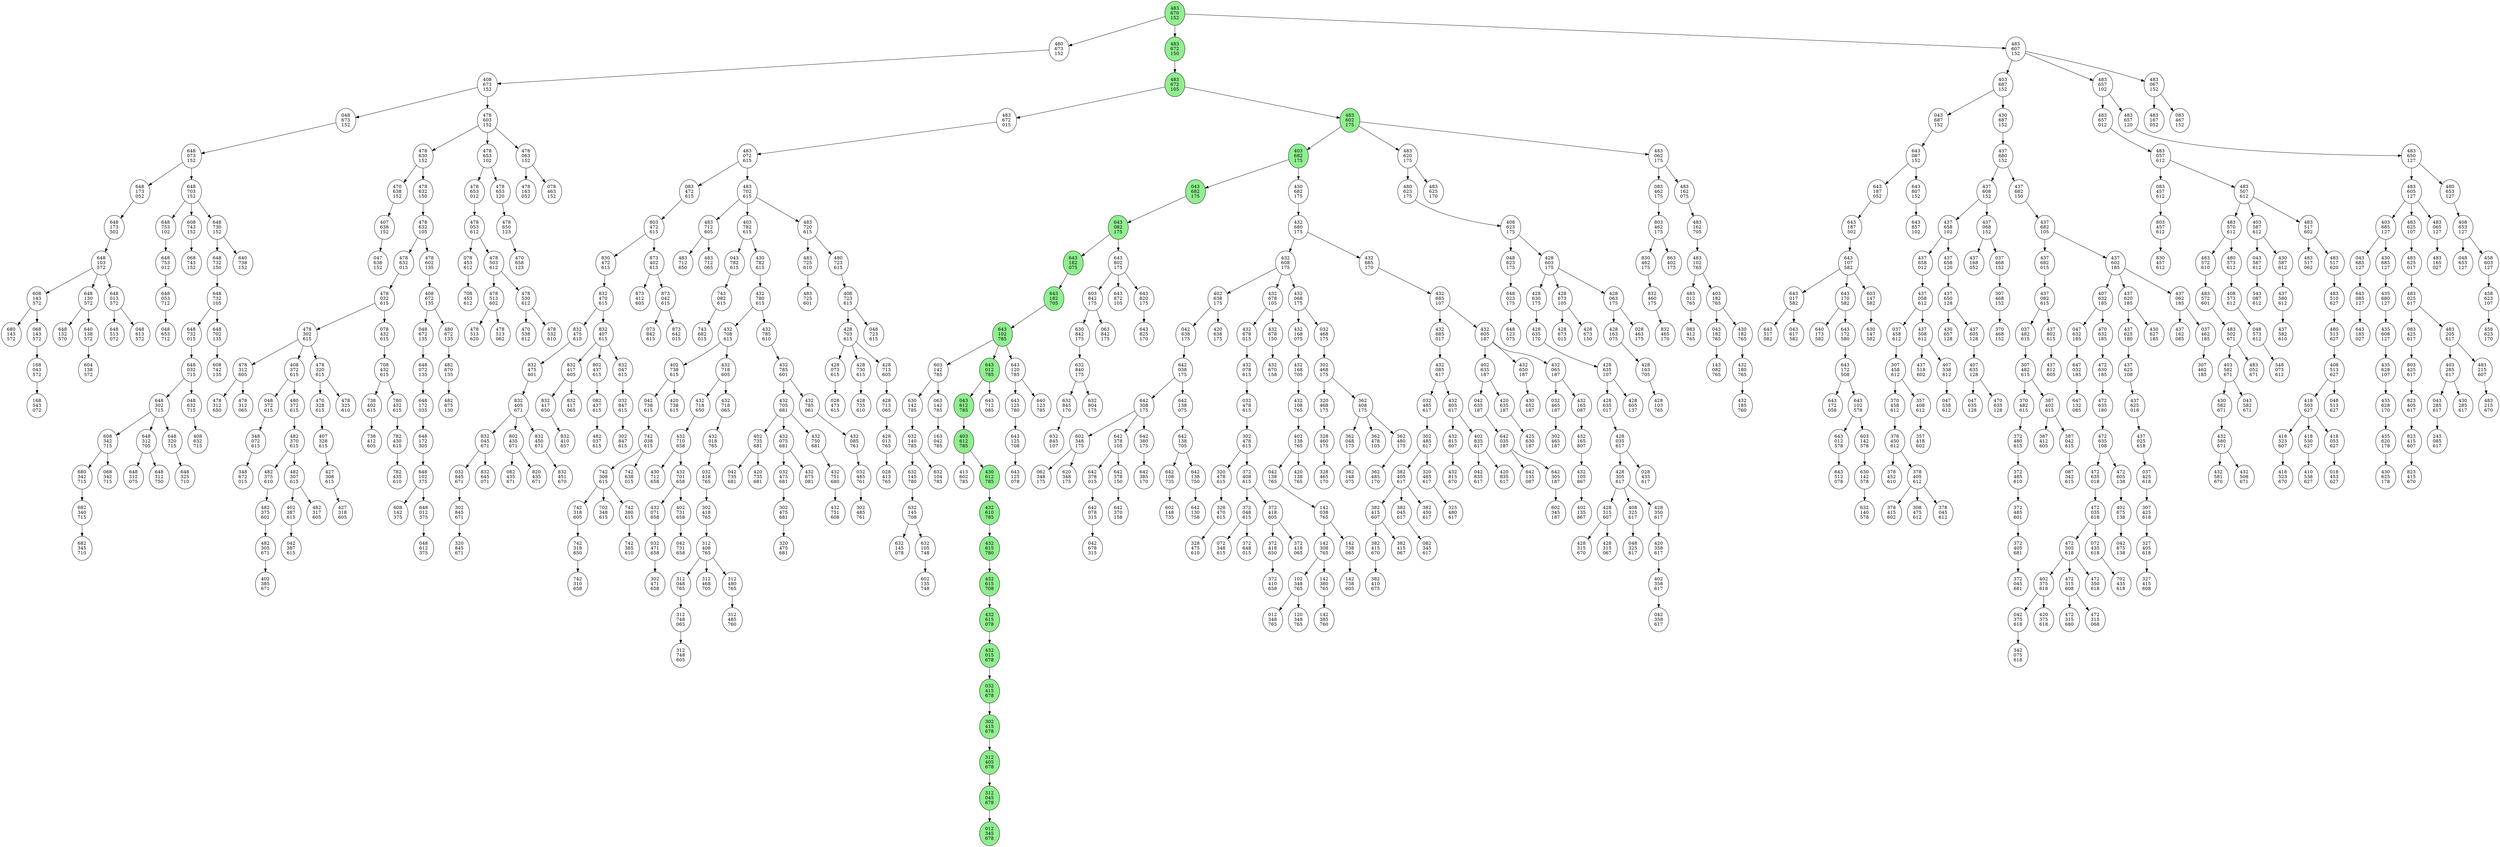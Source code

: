 digraph {
	"483
670
152
" -> "480
673
152
"
	"483
670
152
" -> "483
672
150
"
	"480
673
152
" -> "408
673
152
"
	"483
672
150
" -> "483
672
105
"
	"408
673
152
" -> "048
673
152
"
	"483
672
105
" -> "483
672
015
"
	"483
672
105
" -> "483
602
175
"
	"483
672
015
" -> "483
072
615
"
	"483
602
175
" -> "403
682
175
"
	"483
072
615
" -> "083
472
615
"
	"403
682
175
" -> "043
682
175
"
	"403
682
175
" -> "430
682
175
"
	"430
682
175
" -> "432
680
175
"
	"432
680
175
" -> "432
608
175
"
	"432
680
175
" -> "432
685
170
"
	"432
608
175
" -> "402
638
175
"
	"402
638
175
" -> "042
638
175
"
	"043
682
175
" -> "643
082
175
"
	"432
685
170
" -> "432
685
107
"
	"402
638
175
" -> "420
638
175
"
	"042
638
175
" -> "642
038
175
"
	"643
082
175
" -> "643
182
075
"
	"432
685
107
" -> "432
685
017
"
	"432
685
107
" -> "432
605
187
"
	"642
038
175
" -> "642
308
175
"
	"642
038
175
" -> "642
138
075
"
	"432
685
017
" -> "432
085
617
"
	"432
605
187
" -> "402
635
187
"
	"048
673
152
" -> "648
073
152
"
	"408
673
152
" -> "478
603
152
"
	"432
085
617
" -> "032
485
617
"
	"648
073
152
" -> "648
173
052
"
	"478
603
152
" -> "478
630
152
"
	"478
603
152
" -> "478
653
102
"
	"032
485
617
" -> "302
485
617
"
	"478
630
152
" -> "470
638
152
"
	"478
630
152
" -> "478
632
150
"
	"478
653
102
" -> "478
653
012
"
	"478
632
150
" -> "478
632
105
"
	"478
653
012
" -> "478
053
612
"
	"478
632
105
" -> "478
632
015
"
	"478
053
612
" -> "078
453
612
"
	"478
632
015
" -> "478
032
615
"
	"483
072
615
" -> "483
702
615
"
	"478
032
615
" -> "478
302
615
"
	"478
032
615
" -> "078
432
615
"
	"483
702
615
" -> "483
712
605
"
	"478
302
615
" -> "478
312
605
"
	"083
472
615
" -> "803
472
615
"
	"432
608
175
" -> "432
678
105
"
	"432
608
175
" -> "432
068
175
"
	"402
635
187
" -> "042
635
187
"
	"483
602
175
" -> "483
620
175
"
	"432
068
175
" -> "432
168
075
"
	"483
670
152
" -> "483
607
152
"
	"483
620
175
" -> "480
623
175
"
	"483
620
175
" -> "483
625
170
"
	"483
607
152
" -> "403
687
152
"
	"483
607
152
" -> "483
657
102
"
	"480
623
175
" -> "408
623
175
"
	"403
687
152
" -> "043
687
152
"
	"403
687
152
" -> "430
687
152
"
	"483
657
102
" -> "483
657
012
"
	"408
623
175
" -> "048
623
175
"
	"408
623
175
" -> "428
603
175
"
	"483
657
012
" -> "483
057
612
"
	"642
308
175
" -> "602
348
175
"
	"483
057
612
" -> "083
457
612
"
	"428
603
175
" -> "428
630
175
"
	"432
678
105
" -> "432
678
015
"
	"428
630
175
" -> "428
635
170
"
	"432
678
015
" -> "432
078
615
"
	"432
068
175
" -> "032
468
175
"
	"432
078
615
" -> "032
478
615
"
	"032
468
175
" -> "302
468
175
"
	"032
478
615
" -> "302
478
615
"
	"803
472
615
" -> "830
472
615
"
	"483
602
175
" -> "483
062
175
"
	"830
472
615
" -> "832
470
615
"
	"483
062
175
" -> "083
462
175
"
	"483
062
175
" -> "483
162
075
"
	"832
470
615
" -> "832
475
610
"
	"478
302
615
" -> "408
372
615
"
	"483
702
615
" -> "403
782
615
"
	"408
372
615
" -> "048
372
615
"
	"403
782
615
" -> "043
782
615
"
	"403
782
615
" -> "430
782
615
"
	"430
782
615
" -> "432
780
615
"
	"432
780
615
" -> "432
708
615
"
	"432
780
615
" -> "432
785
610
"
	"432
708
615
" -> "402
738
615
"
	"432
708
615
" -> "432
718
605
"
	"402
738
615
" -> "042
738
615
"
	"478
653
102
" -> "478
653
120
"
	"408
372
615
" -> "480
372
615
"
	"432
785
610
" -> "432
785
601
"
	"402
738
615
" -> "420
738
615
"
	"432
718
605
" -> "432
718
650
"
	"042
738
615
" -> "742
038
615
"
	"642
308
175
" -> "642
378
105
"
	"432
785
601
" -> "432
705
681
"
	"432
718
605
" -> "432
718
065
"
	"432
718
650
" -> "432
710
658
"
	"742
038
615
" -> "742
308
615
"
	"642
378
105
" -> "642
378
015
"
	"480
372
615
" -> "482
370
615
"
	"432
705
681
" -> "402
735
681
"
	"432
718
065
" -> "432
018
765
"
	"742
308
615
" -> "742
318
605
"
	"478
053
612
" -> "478
503
612
"
	"083
462
175
" -> "803
462
175
"
	"043
782
615
" -> "743
082
615
"
	"482
370
615
" -> "482
375
610
"
	"048
372
615
" -> "348
072
615
"
	"432
018
765
" -> "032
418
765
"
	"478
503
612
" -> "478
513
602
"
	"483
702
615
" -> "483
720
615
"
	"470
638
152
" -> "407
638
152
"
	"032
418
765
" -> "302
418
765
"
	"478
632
105
" -> "478
602
135
"
	"643
182
075
" -> "643
182
705
"
	"648
173
052
" -> "648
173
502
"
	"832
470
615
" -> "832
407
615
"
	"483
720
615
" -> "483
725
610
"
	"302
485
617
" -> "382
405
617
"
	"302
418
765
" -> "312
408
765
"
	"478
602
135
" -> "408
672
135
"
	"643
182
705
" -> "643
102
785
"
	"648
173
502
" -> "648
103
572
"
	"832
407
615
" -> "832
417
605
"
	"382
405
617
" -> "382
415
607
"
	"643
082
175
" -> "643
802
175
"
	"302
485
617
" -> "320
485
617
"
	"302
478
615
" -> "320
478
615
"
	"643
102
785
" -> "603
142
785
"
	"648
103
572
" -> "608
143
572
"
	"382
415
607
" -> "382
415
670
"
	"642
138
075
" -> "642
138
705
"
	"078
432
615
" -> "708
432
615
"
	"302
468
175
" -> "320
468
175
"
	"603
142
785
" -> "630
142
785
"
	"402
635
187
" -> "420
635
187
"
	"602
348
175
" -> "062
348
175
"
	"643
802
175
" -> "603
842
175
"
	"483
057
612
" -> "483
507
612
"
	"630
142
785
" -> "632
140
785
"
	"603
842
175
" -> "630
842
175
"
	"483
507
612
" -> "483
570
612
"
	"483
507
612
" -> "403
587
612
"
	"483
507
612
" -> "483
517
602
"
	"632
140
785
" -> "632
145
780
"
	"630
842
175
" -> "632
840
175
"
	"483
570
612
" -> "483
572
610
"
	"403
587
612
" -> "043
587
612
"
	"403
587
612
" -> "430
587
612
"
	"632
145
780
" -> "632
145
708
"
	"632
840
175
" -> "632
845
170
"
	"483
570
612
" -> "480
573
612
"
	"632
145
708
" -> "632
145
078
"
	"480
573
612
" -> "408
573
612
"
	"483
657
102
" -> "483
657
120
"
	"408
573
612
" -> "048
573
612
"
	"483
657
120
" -> "483
650
127
"
	"043
687
152
" -> "643
087
152
"
	"483
650
127
" -> "483
605
127
"
	"483
650
127
" -> "480
653
127
"
	"643
087
152
" -> "643
187
052
"
	"483
605
127
" -> "403
685
127
"
	"483
605
127
" -> "483
625
107
"
	"480
653
127
" -> "408
653
127
"
	"403
685
127
" -> "043
685
127
"
	"403
685
127
" -> "430
685
127
"
	"483
625
107
" -> "483
625
017
"
	"408
653
127
" -> "048
653
127
"
	"483
625
017
" -> "483
025
617
"
	"430
687
152
" -> "437
680
152
"
	"483
025
617
" -> "083
425
617
"
	"437
680
152
" -> "437
608
152
"
	"437
680
152
" -> "437
682
150
"
	"437
608
152
" -> "437
658
102
"
	"437
682
150
" -> "437
682
105
"
	"437
658
102
" -> "437
658
012
"
	"437
682
105
" -> "437
682
015
"
	"437
682
105
" -> "437
602
185
"
	"437
658
012
" -> "437
058
612
"
	"437
682
015
" -> "437
082
615
"
	"437
602
185
" -> "407
632
185
"
	"437
058
612
" -> "037
458
612
"
	"437
082
615
" -> "037
482
615
"
	"407
632
185
" -> "047
632
185
"
	"407
632
185
" -> "470
632
185
"
	"037
458
612
" -> "307
458
612
"
	"037
482
615
" -> "307
482
615
"
	"470
632
185
" -> "472
630
185
"
	"428
603
175
" -> "428
673
105
"
	"832
475
610
" -> "832
475
601
"
	"648
103
572
" -> "648
130
572
"
	"648
103
572
" -> "648
013
572
"
	"428
603
175
" -> "428
063
175
"
	"643
102
785
" -> "643
012
785
"
	"648
073
152
" -> "648
703
152
"
	"408
672
135
" -> "048
672
135
"
	"432
168
075
" -> "432
168
705
"
	"312
408
765
" -> "312
048
765
"
	"648
013
572
" -> "648
513
072
"
	"428
063
175
" -> "428
163
075
"
	"648
703
152
" -> "648
753
102
"
	"432
168
705
" -> "432
108
765
"
	"432
085
617
" -> "432
805
617
"
	"803
472
615
" -> "873
402
615
"
	"478
312
605
" -> "478
312
650
"
	"382
405
617
" -> "382
045
617
"
	"832
407
615
" -> "802
437
615
"
	"478
603
152
" -> "478
063
152
"
	"832
407
615
" -> "832
047
615
"
	"873
402
615
" -> "873
412
605
"
	"078
453
612
" -> "708
453
612
"
	"483
607
152
" -> "483
067
152
"
	"483
712
605
" -> "483
712
650
"
	"478
063
152
" -> "478
163
052
"
	"042
635
187
" -> "642
035
187
"
	"048
623
175
" -> "648
023
175
"
	"083
457
612
" -> "803
457
612
"
	"483
162
075
" -> "483
162
705
"
	"407
638
152
" -> "047
638
152
"
	"483
067
152
" -> "483
167
052
"
	"483
720
615
" -> "480
723
615
"
	"432
678
105
" -> "432
678
150
"
	"642
035
187
" -> "642
135
087
"
	"483
162
705
" -> "483
102
765
"
	"648
023
175
" -> "648
123
075
"
	"803
457
612
" -> "830
457
612
"
	"480
723
615
" -> "408
723
615
"
	"432
678
150
" -> "432
670
158
"
	"483
067
152
" -> "083
467
152
"
	"408
723
615
" -> "428
703
615
"
	"483
102
765
" -> "483
012
765
"
	"483
102
765
" -> "403
182
765
"
	"428
703
615
" -> "428
073
615
"
	"428
703
615
" -> "428
730
615
"
	"428
703
615
" -> "428
713
605
"
	"483
012
765
" -> "083
412
765
"
	"403
182
765
" -> "043
182
765
"
	"403
182
765
" -> "430
182
765
"
	"428
073
615
" -> "028
473
615
"
	"428
730
615
" -> "428
735
610
"
	"043
182
765
" -> "143
082
765
"
	"430
182
765
" -> "432
180
765
"
	"642
035
187
" -> "642
305
187
"
	"408
723
615
" -> "048
723
615
"
	"432
180
765
" -> "432
185
760
"
	"642
305
187
" -> "602
345
187
"
	"642
308
175
" -> "642
380
175
"
	"602
348
175
" -> "620
348
175
"
	"803
462
175
" -> "830
462
175
"
	"642
380
175
" -> "642
385
170
"
	"830
462
175
" -> "832
460
175
"
	"832
047
615
" -> "032
847
615
"
	"478
063
152
" -> "078
463
152
"
	"832
460
175
" -> "832
465
170
"
	"032
847
615
" -> "302
847
615
"
	"478
312
605
" -> "478
312
065
"
	"478
503
612
" -> "478
530
612
"
	"802
437
615
" -> "082
437
615
"
	"382
045
617
" -> "082
345
617
"
	"478
530
612
" -> "470
538
612
"
	"478
530
612
" -> "478
532
610
"
	"432
805
617
" -> "432
815
607
"
	"873
402
615
" -> "873
042
615
"
	"483
712
605
" -> "483
712
065
"
	"432
815
607
" -> "432
815
670
"
	"873
042
615
" -> "073
842
615
"
	"428
635
170
" -> "428
635
107
"
	"302
478
615
" -> "372
408
615
"
	"432
108
765
" -> "402
138
765
"
	"428
635
107
" -> "428
635
017
"
	"372
408
615
" -> "372
048
615
"
	"372
408
615
" -> "372
418
605
"
	"402
138
765
" -> "042
138
765
"
	"428
635
017
" -> "428
035
617
"
	"372
048
615
" -> "072
348
615
"
	"042
138
765
" -> "142
038
765
"
	"428
035
617
" -> "428
305
617
"
	"428
035
617
" -> "028
435
617
"
	"142
038
765
" -> "142
308
765
"
	"428
305
617
" -> "428
315
607
"
	"432
805
617
" -> "402
835
617
"
	"142
308
765
" -> "102
348
765
"
	"428
315
607
" -> "428
315
670
"
	"402
835
617
" -> "042
835
617
"
	"102
348
765
" -> "012
348
765
"
	"402
735
681
" -> "042
735
681
"
	"648
753
102
" -> "648
753
012
"
	"432
605
187
" -> "432
650
187
"
	"648
703
152
" -> "608
743
152
"
	"648
753
012
" -> "648
053
712
"
	"648
053
712
" -> "048
653
712
"
	"742
308
615
" -> "702
348
615
"
	"648
703
152
" -> "648
730
152
"
	"643
012
785
" -> "043
612
785
"
	"648
730
152
" -> "648
732
150
"
	"478
302
615
" -> "478
320
615
"
	"648
732
150
" -> "648
732
105
"
	"478
320
615
" -> "470
328
615
"
	"478
320
615
" -> "478
325
610
"
	"648
732
105
" -> "648
732
015
"
	"648
730
152
" -> "640
738
152
"
	"648
732
015
" -> "648
032
715
"
	"302
468
175
" -> "362
408
175
"
	"648
032
715
" -> "648
302
715
"
	"648
032
715
" -> "048
632
715
"
	"362
408
175
" -> "362
048
175
"
	"648
302
715
" -> "608
342
715
"
	"648
302
715
" -> "648
312
705
"
	"362
048
175
" -> "362
148
075
"
	"648
312
705
" -> "648
312
075
"
	"648
130
572
" -> "648
132
570
"
	"428
063
175
" -> "028
463
175
"
	"648
013
572
" -> "048
613
572
"
	"832
475
601
" -> "832
405
671
"
	"648
130
572
" -> "640
138
572
"
	"832
405
671
" -> "832
045
671
"
	"832
405
671
" -> "802
435
671
"
	"832
045
671
" -> "032
845
671
"
	"802
435
671
" -> "082
435
671
"
	"032
845
671
" -> "302
845
671
"
	"432
605
187
" -> "432
065
187
"
	"472
630
185
" -> "472
635
180
"
	"432
065
187
" -> "032
465
187
"
	"432
065
187
" -> "432
165
087
"
	"472
635
180
" -> "472
635
108
"
	"032
465
187
" -> "302
465
187
"
	"472
635
108
" -> "472
635
018
"
	"428
673
105
" -> "428
673
015
"
	"472
635
018
" -> "472
035
618
"
	"432
705
681
" -> "432
075
681
"
	"472
035
618
" -> "472
305
618
"
	"472
035
618
" -> "072
435
618
"
	"432
075
681
" -> "032
475
681
"
	"472
305
618
" -> "402
375
618
"
	"472
305
618
" -> "472
315
608
"
	"032
475
681
" -> "302
475
681
"
	"402
375
618
" -> "042
375
618
"
	"307
482
615
" -> "370
482
615
"
	"307
458
612
" -> "370
458
612
"
	"370
482
615
" -> "372
480
615
"
	"372
480
615
" -> "372
485
610
"
	"603
842
175
" -> "063
842
175
"
	"472
635
108
" -> "472
605
138
"
	"408
672
135
" -> "480
672
135
"
	"472
315
608
" -> "472
315
680
"
	"483
572
610
" -> "483
572
601
"
	"370
458
612
" -> "378
450
612
"
	"372
485
610
" -> "372
485
601
"
	"742
038
615
" -> "742
638
015
"
	"472
605
138
" -> "402
675
138
"
	"480
672
135
" -> "482
670
135
"
	"483
572
601
" -> "483
502
671
"
	"378
450
612
" -> "378
452
610
"
	"378
450
612
" -> "378
405
612
"
	"372
485
601
" -> "372
405
681
"
	"432
785
601
" -> "432
785
061
"
	"437
058
612
" -> "437
508
612
"
	"437
602
185
" -> "437
620
185
"
	"482
670
135
" -> "482
675
130
"
	"483
502
671
" -> "403
582
671
"
	"378
405
612
" -> "378
415
602
"
	"432
785
061
" -> "432
085
761
"
	"437
508
612
" -> "437
518
602
"
	"437
620
185
" -> "437
625
180
"
	"437
658
102
" -> "437
658
120
"
	"430
685
127
" -> "435
680
127
"
	"437
602
185
" -> "437
062
185
"
	"403
582
671
" -> "430
582
671
"
	"432
710
658
" -> "430
712
658
"
	"432
085
761
" -> "032
485
761
"
	"437
625
180
" -> "437
625
108
"
	"437
658
120
" -> "437
650
128
"
	"743
082
615
" -> "743
682
015
"
	"437
062
185
" -> "437
162
085
"
	"430
582
671
" -> "432
580
671
"
	"437
608
152
" -> "437
068
152
"
	"032
485
761
" -> "302
485
761
"
	"437
650
128
" -> "430
657
128
"
	"437
650
128
" -> "437
605
128
"
	"432
580
671
" -> "432
581
670
"
	"437
068
152
" -> "437
168
052
"
	"043
685
127
" -> "643
085
127
"
	"437
605
128
" -> "407
635
128
"
	"643
187
052
" -> "643
187
502
"
	"348
072
615
" -> "348
672
015
"
	"643
085
127
" -> "643
185
027
"
	"407
635
128
" -> "047
635
128
"
	"407
635
128
" -> "470
635
128
"
	"643
187
502
" -> "643
107
582
"
	"402
735
681
" -> "420
735
681
"
	"483
025
617
" -> "483
205
617
"
	"437
068
152
" -> "037
468
152
"
	"643
107
582
" -> "643
017
582
"
	"643
107
582
" -> "643
170
582
"
	"643
107
582
" -> "603
147
582
"
	"483
205
617
" -> "403
285
617
"
	"483
205
617
" -> "483
215
607
"
	"643
017
582
" -> "643
517
082
"
	"643
170
582
" -> "640
173
582
"
	"643
170
582
" -> "643
172
580
"
	"603
147
582
" -> "630
147
582
"
	"403
285
617
" -> "043
285
617
"
	"483
215
607
" -> "483
215
670
"
	"403
285
617
" -> "430
285
617
"
	"643
172
580
" -> "643
172
508
"
	"037
468
152
" -> "307
468
152
"
	"043
285
617
" -> "243
085
617
"
	"643
017
582
" -> "043
617
582
"
	"643
172
508
" -> "643
172
058
"
	"643
172
508
" -> "643
102
578
"
	"307
468
152
" -> "370
468
152
"
	"432
580
671
" -> "432
508
671
"
	"742
318
605
" -> "742
318
650
"
	"643
102
578
" -> "643
012
578
"
	"643
102
578
" -> "603
142
578
"
	"803
462
175
" -> "863
402
175
"
	"437
625
108
" -> "437
625
018
"
	"437
062
185
" -> "037
462
185
"
	"478
513
602
" -> "478
513
620
"
	"435
680
127
" -> "435
608
127
"
	"742
318
650
" -> "742
310
658
"
	"643
012
578
" -> "643
512
078
"
	"603
142
578
" -> "630
142
578
"
	"437
625
018
" -> "437
025
618
"
	"037
462
185
" -> "307
462
185
"
	"435
608
127
" -> "435
628
107
"
	"482
375
610
" -> "482
375
601
"
	"478
653
120
" -> "478
650
123
"
	"632
845
170
" -> "632
845
107
"
	"483
605
127
" -> "483
065
127
"
	"403
582
671
" -> "043
582
671
"
	"630
142
578
" -> "632
140
578
"
	"437
025
618
" -> "037
425
618
"
	"437
620
185
" -> "430
627
185
"
	"435
628
107
" -> "435
628
170
"
	"482
375
601
" -> "482
305
671
"
	"478
650
123
" -> "470
658
123
"
	"483
065
127
" -> "483
165
027
"
	"478
513
602
" -> "478
513
062
"
	"643
087
152
" -> "643
807
152
"
	"437
508
612
" -> "407
538
612
"
	"037
425
618
" -> "307
425
618
"
	"435
628
170
" -> "435
620
178
"
	"482
305
671
" -> "402
385
671
"
	"642
378
105
" -> "642
378
150
"
	"372
405
681
" -> "372
045
681
"
	"378
405
612
" -> "308
475
612
"
	"643
807
152
" -> "643
857
102
"
	"407
538
612
" -> "047
538
612
"
	"307
425
618
" -> "327
405
618
"
	"435
620
178
" -> "430
625
178
"
	"642
378
150
" -> "642
370
158
"
	"432
165
087
" -> "432
165
807
"
	"802
435
671
" -> "820
435
671
"
	"072
435
618
" -> "702
435
618
"
	"643
802
175
" -> "643
872
105
"
	"402
375
618
" -> "420
375
618
"
	"378
405
612
" -> "378
045
612
"
	"327
405
618
" -> "327
415
608
"
	"430
587
612
" -> "437
580
612
"
	"483
502
671
" -> "483
052
671
"
	"432
165
807
" -> "432
105
867
"
	"483
517
602
" -> "483
517
062
"
	"402
675
138
" -> "042
675
138
"
	"832
417
605
" -> "832
417
650
"
	"437
580
612
" -> "437
582
610
"
	"432
105
867
" -> "402
135
867
"
	"470
328
615
" -> "407
328
615
"
	"632
140
785
" -> "632
104
785
"
	"432
075
681
" -> "432
675
081
"
	"302
475
681
" -> "320
475
681
"
	"832
045
671
" -> "832
645
071
"
	"472
315
608
" -> "472
315
068
"
	"832
417
650
" -> "832
410
657
"
	"642
138
705
" -> "642
108
735
"
	"407
328
615
" -> "427
308
615
"
	"437
082
615
" -> "437
802
615
"
	"640
138
572
" -> "604
138
572
"
	"312
408
765
" -> "312
468
705
"
	"472
305
618
" -> "472
350
618
"
	"648
312
705
" -> "648
312
750
"
	"608
143
572
" -> "680
143
572
"
	"320
485
617
" -> "325
480
617
"
	"642
108
735
" -> "602
148
735
"
	"427
308
615
" -> "427
318
605
"
	"437
802
615
" -> "437
812
605
"
	"307
458
612
" -> "357
408
612
"
	"048
632
715
" -> "408
632
715
"
	"362
408
175
" -> "362
478
105
"
	"608
342
715
" -> "680
342
715
"
	"320
468
175
" -> "328
460
175
"
	"708
432
615
" -> "738
402
615
"
	"382
415
607
" -> "382
415
067
"
	"302
845
671
" -> "320
845
671
"
	"420
635
187
" -> "425
630
187
"
	"357
408
612
" -> "357
418
602
"
	"680
342
715
" -> "682
340
715
"
	"328
460
175
" -> "328
465
170
"
	"738
402
615
" -> "738
412
605
"
	"832
417
605
" -> "832
417
065
"
	"648
732
105
" -> "648
702
135
"
	"483
725
610
" -> "483
725
601
"
	"832
405
671
" -> "832
450
671
"
	"382
415
670
" -> "382
410
675
"
	"608
143
572
" -> "068
143
572
"
	"682
340
715
" -> "682
345
710
"
	"603
142
785
" -> "063
142
785
"
	"648
702
135
" -> "608
742
135
"
	"832
450
671
" -> "832
451
670
"
	"642
138
705
" -> "642
138
750
"
	"632
145
708
" -> "632
105
748
"
	"043
587
612
" -> "543
087
612
"
	"608
342
715
" -> "068
342
715
"
	"068
143
572
" -> "168
043
572
"
	"708
432
615
" -> "780
432
615
"
	"063
142
785
" -> "163
042
785
"
	"643
802
175
" -> "643
820
175
"
	"648
302
715
" -> "648
320
715
"
	"642
138
750
" -> "642
130
758
"
	"632
105
748
" -> "602
135
748
"
	"362
408
175
" -> "362
480
175
"
	"168
043
572
" -> "168
543
072
"
	"780
432
615
" -> "782
430
615
"
	"643
820
175
" -> "643
825
170
"
	"648
320
715
" -> "648
325
710
"
	"047
632
185
" -> "647
032
185
"
	"483
517
602
" -> "483
517
620
"
	"632
840
175
" -> "632
804
175
"
	"408
653
127
" -> "458
603
127
"
	"362
480
175
" -> "362
485
170
"
	"782
430
615
" -> "782
435
610
"
	"083
425
617
" -> "803
425
617
"
	"642
378
015
" -> "642
078
315
"
	"320
478
615
" -> "328
470
615
"
	"647
032
185
" -> "647
132
085
"
	"483
517
620
" -> "483
510
627
"
	"458
603
127
" -> "458
623
107
"
	"803
425
617
" -> "823
405
617
"
	"642
078
315
" -> "042
678
315
"
	"328
470
615
" -> "328
475
610
"
	"483
510
627
" -> "480
513
627
"
	"458
623
107
" -> "458
623
170
"
	"823
405
617
" -> "823
415
607
"
	"480
513
627
" -> "408
513
627
"
	"372
048
615
" -> "372
648
015
"
	"312
408
765
" -> "312
480
765
"
	"142
038
765
" -> "142
738
065
"
	"102
348
765
" -> "120
348
765
"
	"048
573
612
" -> "548
073
612
"
	"043
612
785
" -> "403
612
785
"
	"042
375
618
" -> "342
075
618
"
	"823
415
607
" -> "823
415
670
"
	"408
513
627
" -> "418
503
627
"
	"608
743
152
" -> "068
743
152
"
	"312
480
765
" -> "312
485
760
"
	"142
738
065
" -> "142
738
605
"
	"402
835
617
" -> "420
835
617
"
	"432
650
187
" -> "430
652
187
"
	"403
612
785
" -> "413
602
785
"
	"307
482
615
" -> "387
402
615
"
	"418
503
627
" -> "418
523
607
"
	"048
672
135
" -> "648
072
135
"
	"428
315
607
" -> "428
315
067
"
	"432
705
681
" -> "432
750
681
"
	"643
102
785
" -> "643
120
785
"
	"142
308
765
" -> "142
380
765
"
	"428
305
617
" -> "408
325
617
"
	"387
402
615
" -> "387
412
605
"
	"418
523
607
" -> "418
523
670
"
	"648
072
135
" -> "648
172
035
"
	"432
750
681
" -> "432
751
680
"
	"643
120
785
" -> "643
125
780
"
	"142
380
765
" -> "142
385
760
"
	"408
325
617
" -> "048
325
617
"
	"648
172
035
" -> "648
172
305
"
	"432
751
680
" -> "432
751
608
"
	"643
125
780
" -> "643
125
708
"
	"372
418
605
" -> "372
418
650
"
	"482
370
615
" -> "482
307
615
"
	"648
172
305
" -> "648
102
375
"
	"082
437
615
" -> "482
037
615
"
	"643
125
708
" -> "643
125
078
"
	"372
418
650
" -> "372
410
658
"
	"482
307
615
" -> "402
387
615
"
	"482
307
615
" -> "482
317
605
"
	"648
102
375
" -> "608
142
375
"
	"648
102
375
" -> "648
012
375
"
	"428
305
617
" -> "428
350
617
"
	"402
387
615
" -> "042
387
615
"
	"643
120
785
" -> "640
123
785
"
	"402
138
765
" -> "420
138
765
"
	"648
012
375
" -> "048
612
375
"
	"428
350
617
" -> "420
358
617
"
	"428
635
107
" -> "428
605
137
"
	"742
308
615
" -> "742
380
615
"
	"387
402
615
" -> "387
042
615
"
	"742
380
615
" -> "742
385
610
"
	"387
042
615
" -> "087
342
615
"
	"372
418
605
" -> "372
418
065
"
	"420
358
617
" -> "402
358
617
"
	"873
042
615
" -> "873
642
015
"
	"402
358
617
" -> "042
358
617
"
	"312
048
765
" -> "312
748
065
"
	"418
503
627
" -> "418
530
627
"
	"312
748
065
" -> "312
748
605
"
	"418
530
627
" -> "410
538
627
"
	"418
503
627
" -> "418
053
627
"
	"432
710
658
" -> "432
701
658
"
	"418
053
627
" -> "018
453
627
"
	"432
701
658
" -> "432
071
658
"
	"432
701
658
" -> "402
731
658
"
	"432
071
658
" -> "032
471
658
"
	"402
731
658
" -> "042
731
658
"
	"032
471
658
" -> "302
471
658
"
	"403
612
785
" -> "430
612
785
"
	"643
012
785
" -> "643
712
085
"
	"430
612
785
" -> "432
610
785
"
	"432
610
785
" -> "432
615
780
"
	"382
405
617
" -> "382
450
617
"
	"432
615
780
" -> "432
615
708
"
	"408
513
627
" -> "048
513
627
"
	"432
615
708
" -> "432
615
078
"
	"428
673
105
" -> "428
673
150
"
	"432
615
078
" -> "432
015
678
"
	"428
713
605
" -> "428
713
065
"
	"432
015
678
" -> "032
415
678
"
	"428
713
065
" -> "428
013
765
"
	"032
415
678
" -> "302
415
678
"
	"428
013
765
" -> "028
413
765
"
	"302
415
678
" -> "312
405
678
"
	"428
163
075
" -> "428
163
705
"
	"312
405
678
" -> "312
045
678
"
	"428
163
705
" -> "428
103
765
"
	"312
045
678
" -> "012
345
678
"
	"012
345
678
" [fillcolor=lightgreen style=filled]
	"312
045
678
" [fillcolor=lightgreen style=filled]
	"312
405
678
" [fillcolor=lightgreen style=filled]
	"302
415
678
" [fillcolor=lightgreen style=filled]
	"032
415
678
" [fillcolor=lightgreen style=filled]
	"432
015
678
" [fillcolor=lightgreen style=filled]
	"432
615
078
" [fillcolor=lightgreen style=filled]
	"432
615
708
" [fillcolor=lightgreen style=filled]
	"432
615
780
" [fillcolor=lightgreen style=filled]
	"432
610
785
" [fillcolor=lightgreen style=filled]
	"430
612
785
" [fillcolor=lightgreen style=filled]
	"403
612
785
" [fillcolor=lightgreen style=filled]
	"043
612
785
" [fillcolor=lightgreen style=filled]
	"643
012
785
" [fillcolor=lightgreen style=filled]
	"643
102
785
" [fillcolor=lightgreen style=filled]
	"643
182
705
" [fillcolor=lightgreen style=filled]
	"643
182
075
" [fillcolor=lightgreen style=filled]
	"643
082
175
" [fillcolor=lightgreen style=filled]
	"043
682
175
" [fillcolor=lightgreen style=filled]
	"403
682
175
" [fillcolor=lightgreen style=filled]
	"483
602
175
" [fillcolor=lightgreen style=filled]
	"483
672
105
" [fillcolor=lightgreen style=filled]
	"483
672
150
" [fillcolor=lightgreen style=filled]
	"483
670
152
" [fillcolor=lightgreen style=filled]
}
